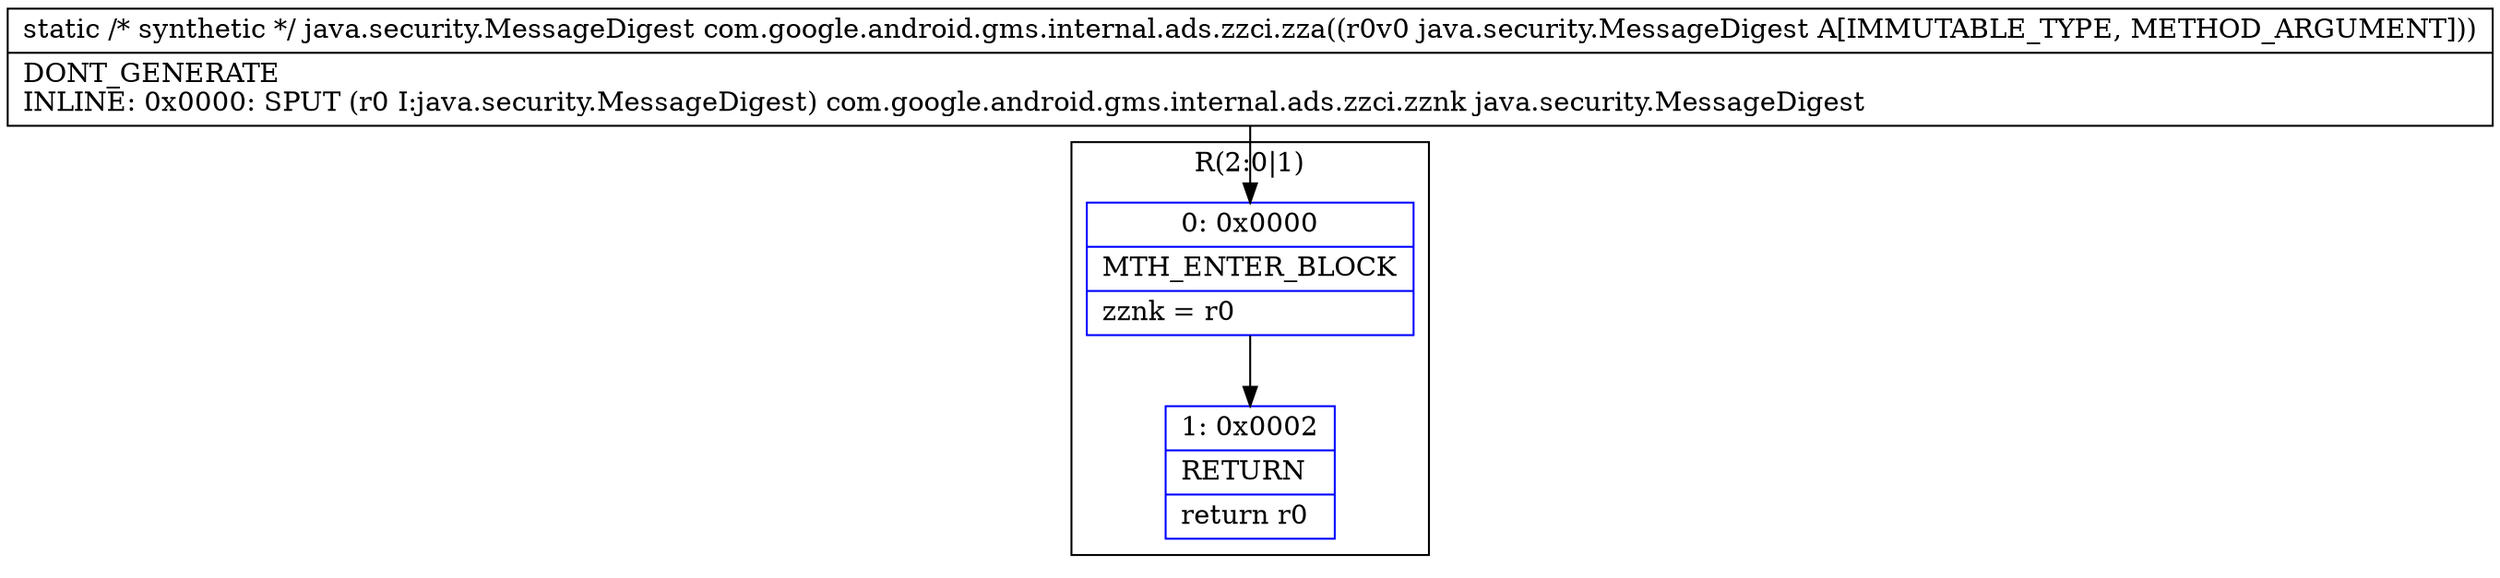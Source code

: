 digraph "CFG forcom.google.android.gms.internal.ads.zzci.zza(Ljava\/security\/MessageDigest;)Ljava\/security\/MessageDigest;" {
subgraph cluster_Region_189569463 {
label = "R(2:0|1)";
node [shape=record,color=blue];
Node_0 [shape=record,label="{0\:\ 0x0000|MTH_ENTER_BLOCK\l|zznk = r0\l}"];
Node_1 [shape=record,label="{1\:\ 0x0002|RETURN\l|return r0\l}"];
}
MethodNode[shape=record,label="{static \/* synthetic *\/ java.security.MessageDigest com.google.android.gms.internal.ads.zzci.zza((r0v0 java.security.MessageDigest A[IMMUTABLE_TYPE, METHOD_ARGUMENT]))  | DONT_GENERATE\lINLINE: 0x0000: SPUT  (r0 I:java.security.MessageDigest) com.google.android.gms.internal.ads.zzci.zznk java.security.MessageDigest\l}"];
MethodNode -> Node_0;
Node_0 -> Node_1;
}

